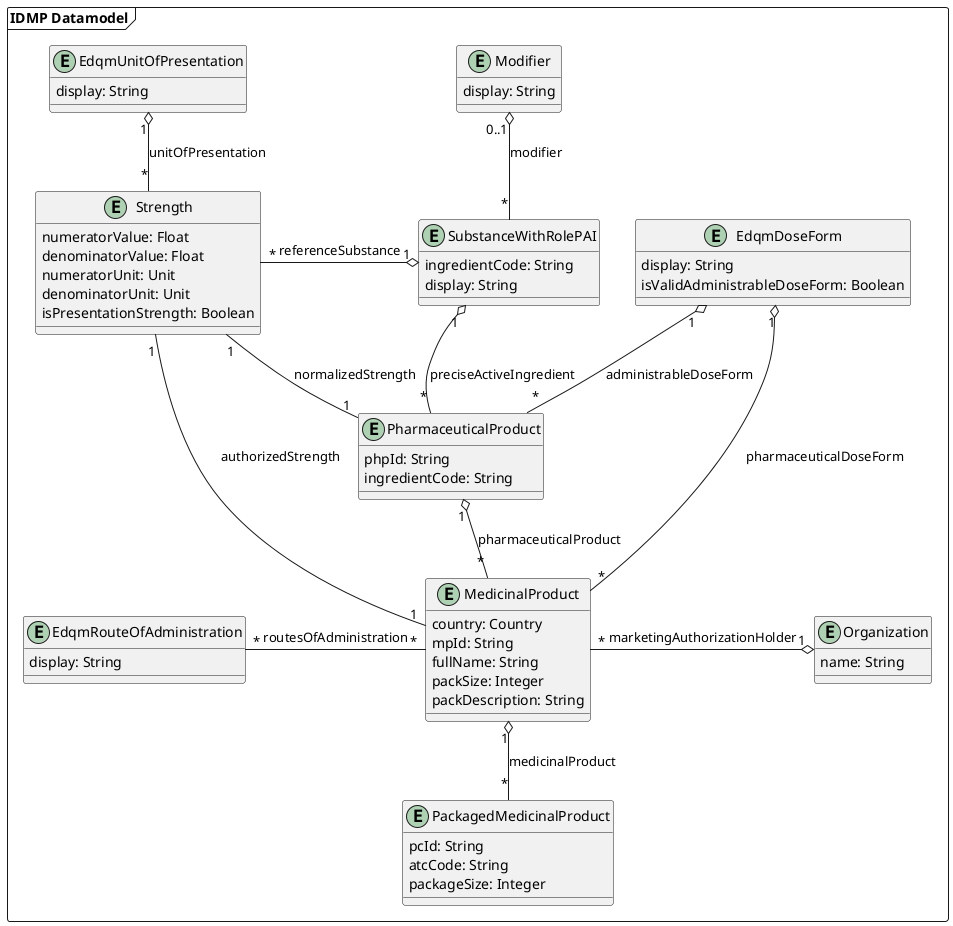 @startuml
'https://plantuml.com/class-diagram

package "IDMP Datamodel" as idmpDatamodel <<frame>> {
    entity EdqmRouteOfAdministration {
        display: String
    }

    entity EdqmUnitOfPresentation {
        display: String
    }

    entity Modifier {
        display: String
    }

    together {
        entity EdqmDoseForm {
            display: String
            isValidAdministrableDoseForm: Boolean
        }

        entity Strength {
            numeratorValue: Float
            denominatorValue: Float
            numeratorUnit: Unit
            denominatorUnit: Unit
            isPresentationStrength: Boolean
        }

        entity SubstanceWithRolePAI {
            ingredientCode: String
            display: String
        }
    }

    entity PharmaceuticalProduct {
        phpId: String
        ingredientCode: String
    }

    entity MedicinalProduct {
        country: Country
        mpId: String
        fullName: String
        packSize: Integer
        packDescription: String
    }

    entity PackagedMedicinalProduct {
        pcId: String
        atcCode: String
        packageSize: Integer
    }

    entity Organization {
        name: String
    }

    Modifier "0..1" o-- "*" SubstanceWithRolePAI : modifier

    SubstanceWithRolePAI "1" o------ "*" PharmaceuticalProduct : preciseActiveIngredient
    EdqmDoseForm "1" o-- "*" PharmaceuticalProduct : administrableDoseForm
    Strength "1" -- "1" PharmaceuticalProduct : normalizedStrength

    PharmaceuticalProduct "1" o-- "*" MedicinalProduct : pharmaceuticalProduct

    MedicinalProduct "1" o-- "*" PackagedMedicinalProduct : medicinalProduct
    MedicinalProduct "*" --o "1" EdqmDoseForm : pharmaceuticalDoseForm
    MedicinalProduct "1" -- "1" Strength : authorizedStrength
    EdqmRouteOfAdministration "*" - "*" MedicinalProduct : routesOfAdministration
    EdqmUnitOfPresentation "1" o-- "*" Strength: unitOfPresentation

    MedicinalProduct "*" -o "1" Organization : marketingAuthorizationHolder

    Strength "*" -o "1" SubstanceWithRolePAI : referenceSubstance
}
@enduml